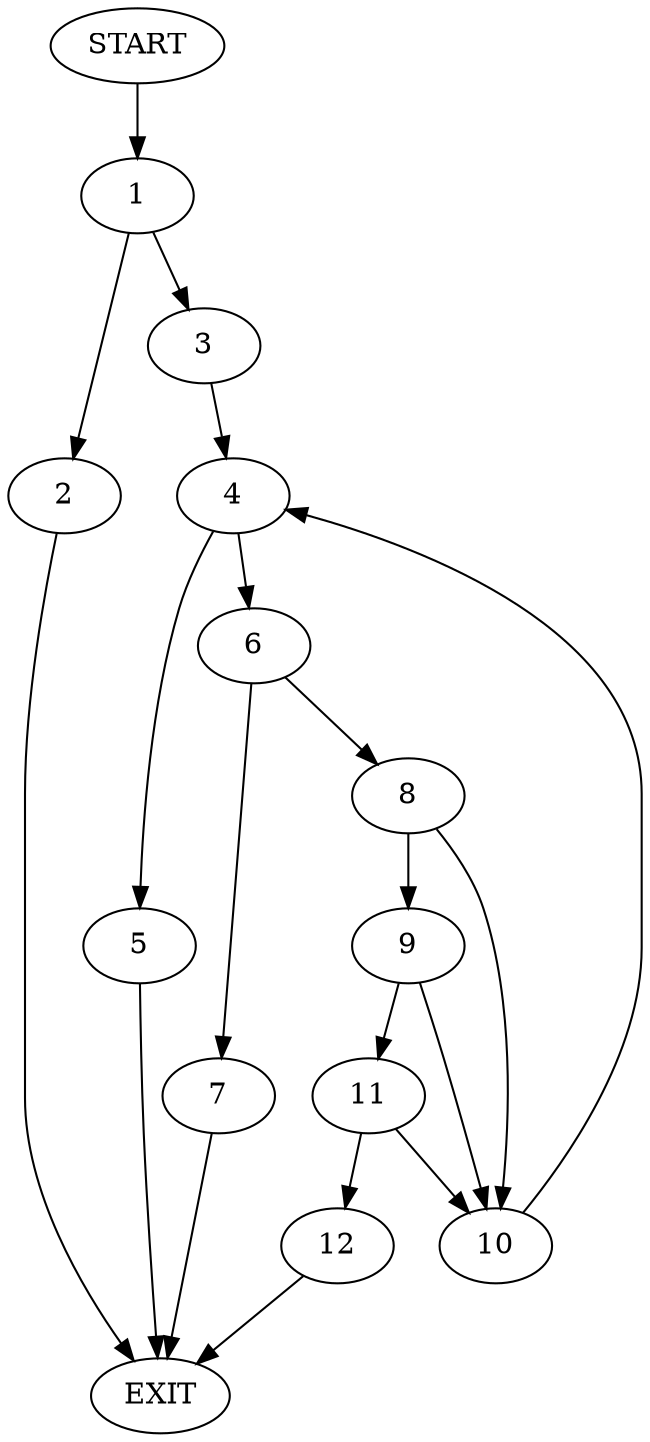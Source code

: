 digraph {
0 [label="START"]
13 [label="EXIT"]
0 -> 1
1 -> 2
1 -> 3
2 -> 13
3 -> 4
4 -> 5
4 -> 6
6 -> 7
6 -> 8
5 -> 13
7 -> 13
8 -> 9
8 -> 10
9 -> 11
9 -> 10
10 -> 4
11 -> 12
11 -> 10
12 -> 13
}
